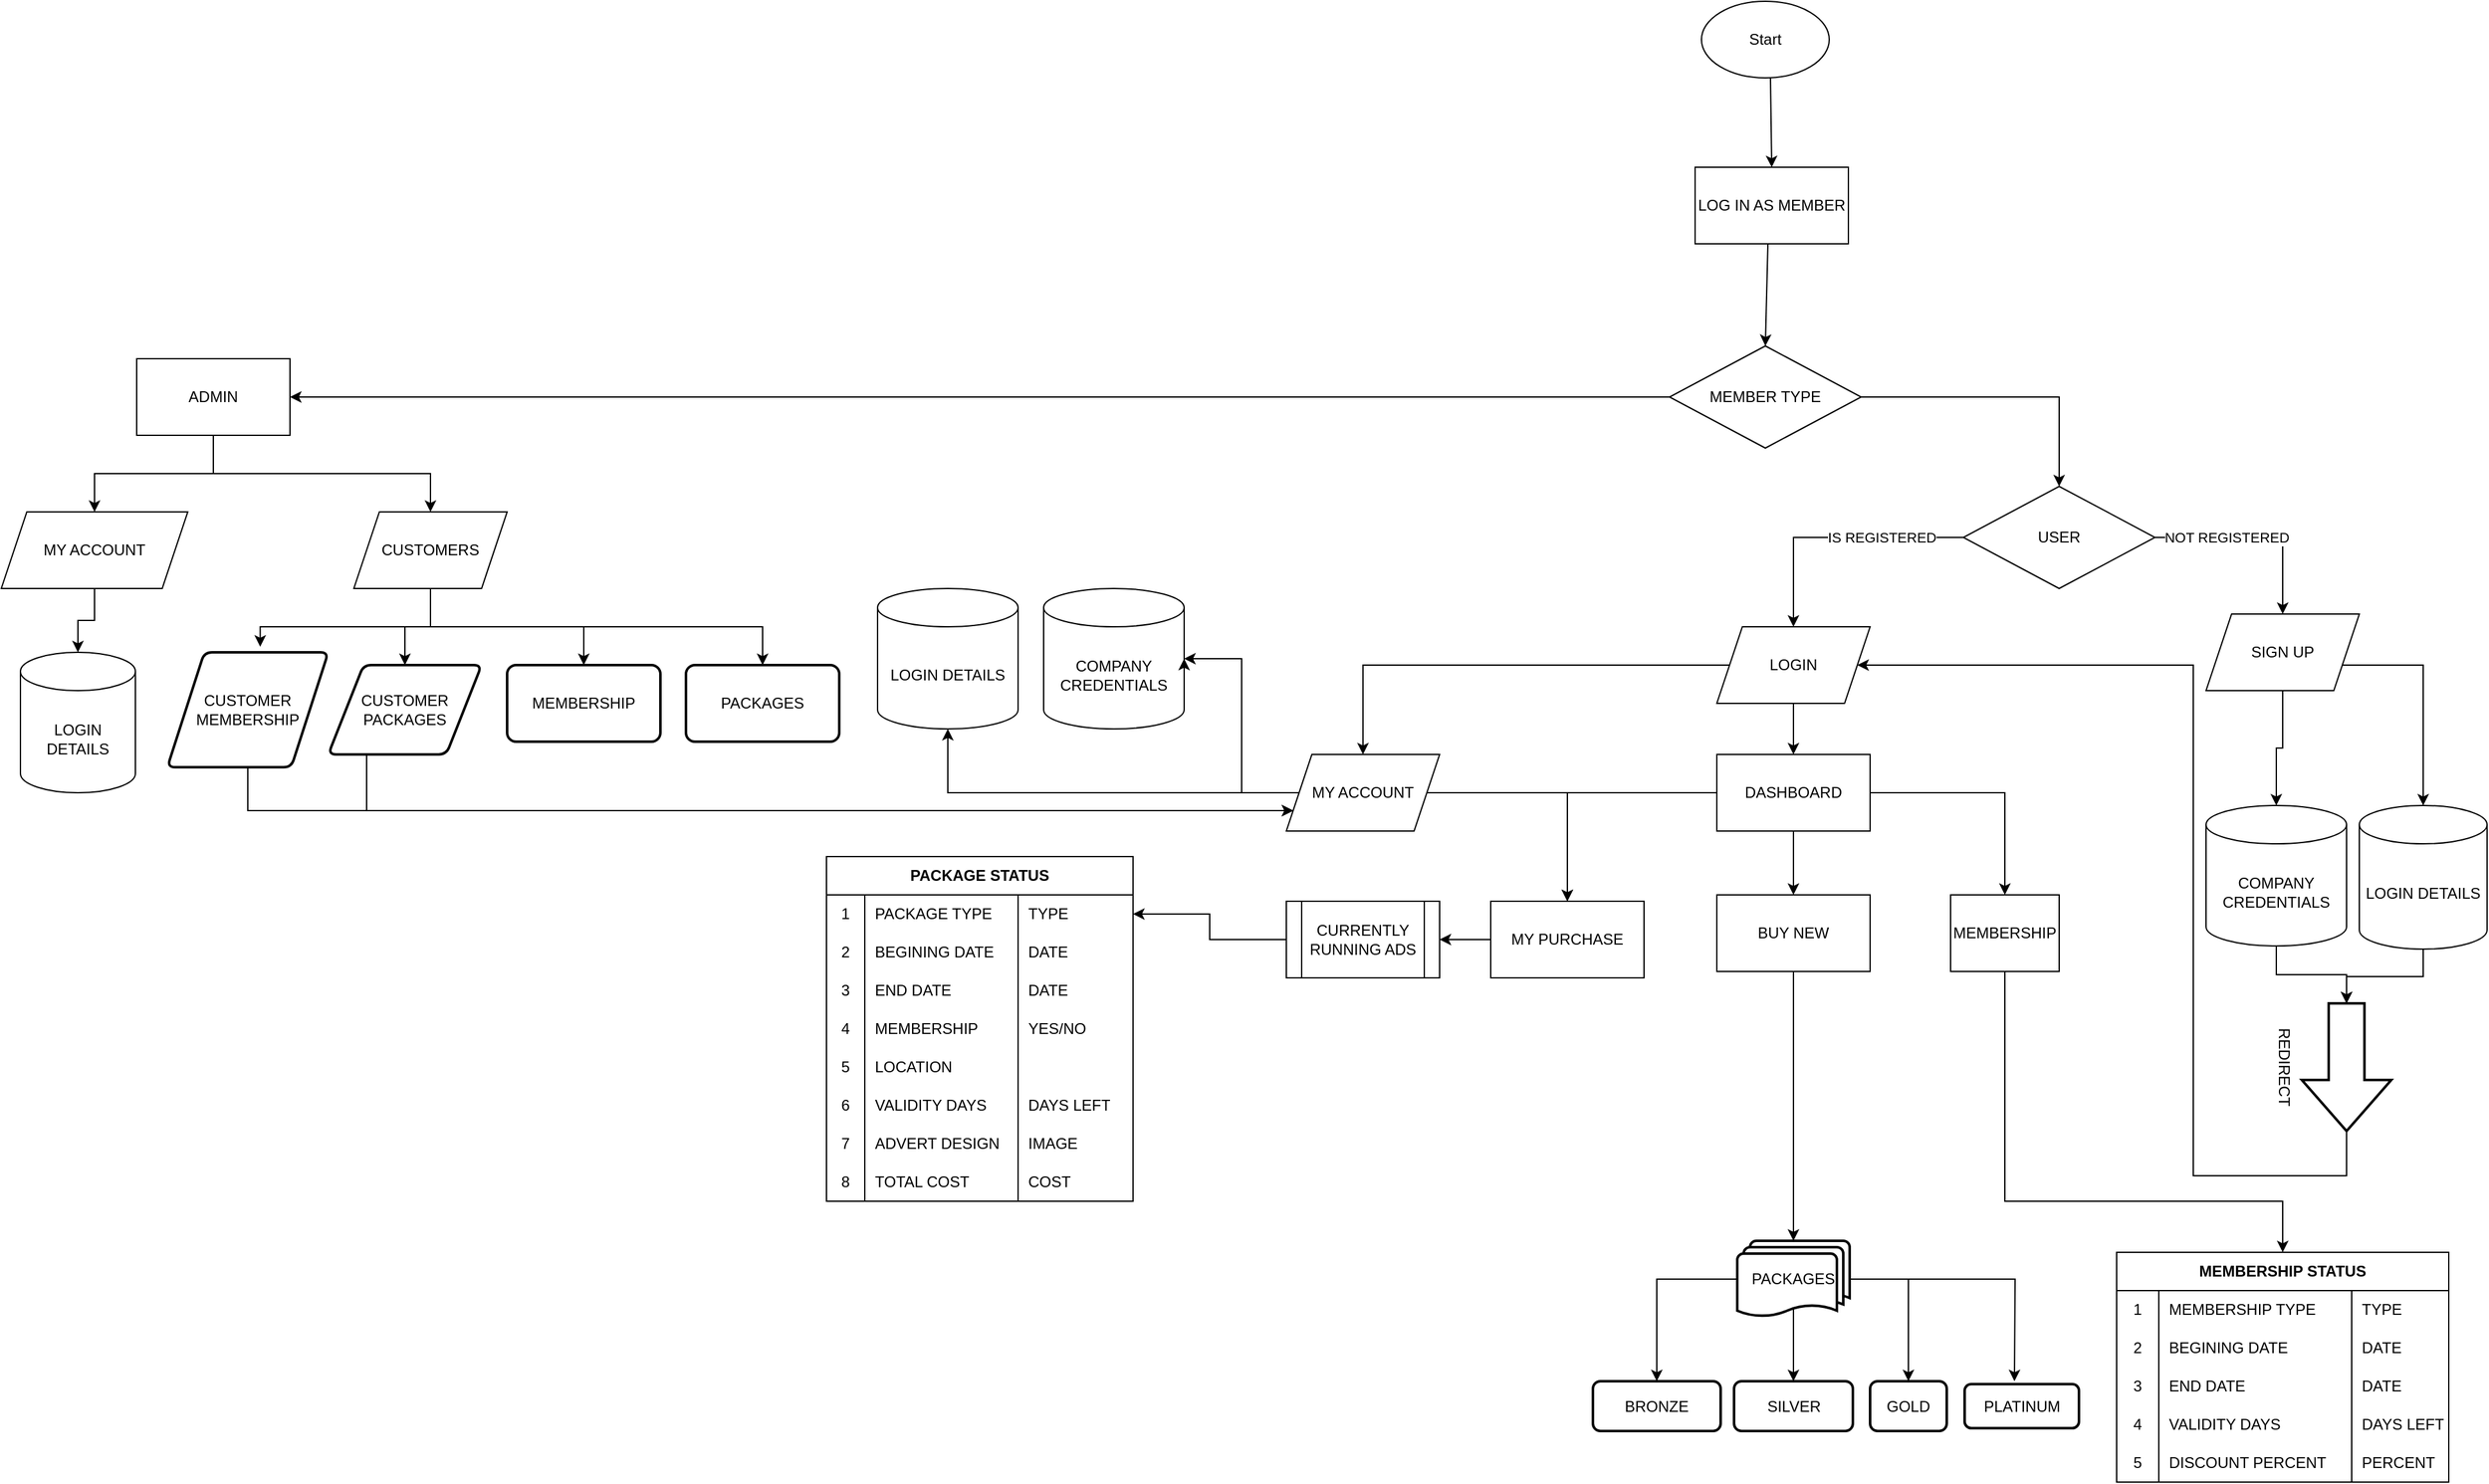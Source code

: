 <mxfile version="21.6.8" type="device">
  <diagram name="Page-1" id="Q4EHgan8CVpBIWcbO8HL">
    <mxGraphModel dx="4780" dy="2950" grid="1" gridSize="10" guides="1" tooltips="1" connect="1" arrows="1" fold="1" page="1" pageScale="1" pageWidth="1169" pageHeight="827" math="0" shadow="0">
      <root>
        <mxCell id="0" />
        <mxCell id="1" parent="0" />
        <mxCell id="DYzZov9TwaH09NeRcW1C-1" value="Start" style="ellipse;whiteSpace=wrap;html=1;fillColor=none;" vertex="1" parent="1">
          <mxGeometry x="-465" y="-1240" width="100" height="60" as="geometry" />
        </mxCell>
        <mxCell id="DYzZov9TwaH09NeRcW1C-2" value="LOG IN AS MEMBER" style="rounded=0;html=1;whiteSpace=wrap;" vertex="1" parent="1">
          <mxGeometry x="-470" y="-1110" width="120" height="60" as="geometry" />
        </mxCell>
        <mxCell id="DYzZov9TwaH09NeRcW1C-3" value="" style="edgeStyle=orthogonalEdgeStyle;rounded=0;orthogonalLoop=1;jettySize=auto;html=1;entryX=0.5;entryY=0;entryDx=0;entryDy=0;" edge="1" parent="1" source="DYzZov9TwaH09NeRcW1C-5" target="DYzZov9TwaH09NeRcW1C-11">
          <mxGeometry relative="1" as="geometry">
            <Array as="points">
              <mxPoint x="-185" y="-930" />
            </Array>
          </mxGeometry>
        </mxCell>
        <mxCell id="DYzZov9TwaH09NeRcW1C-4" value="" style="edgeStyle=orthogonalEdgeStyle;rounded=0;orthogonalLoop=1;jettySize=auto;html=1;" edge="1" parent="1" source="DYzZov9TwaH09NeRcW1C-5" target="DYzZov9TwaH09NeRcW1C-91">
          <mxGeometry relative="1" as="geometry" />
        </mxCell>
        <mxCell id="DYzZov9TwaH09NeRcW1C-5" value="MEMBER TYPE" style="rhombus;html=1;whiteSpace=wrap;" vertex="1" parent="1">
          <mxGeometry x="-490" y="-970" width="150" height="80" as="geometry" />
        </mxCell>
        <mxCell id="DYzZov9TwaH09NeRcW1C-6" value="" style="endArrow=classic;html=1;rounded=0;entryX=0.5;entryY=0;entryDx=0;entryDy=0;" edge="1" parent="1" target="DYzZov9TwaH09NeRcW1C-5">
          <mxGeometry width="50" height="50" relative="1" as="geometry">
            <mxPoint x="-413" y="-1050" as="sourcePoint" />
            <mxPoint x="-380" y="-1010" as="targetPoint" />
          </mxGeometry>
        </mxCell>
        <mxCell id="DYzZov9TwaH09NeRcW1C-7" value="" style="edgeStyle=orthogonalEdgeStyle;rounded=0;orthogonalLoop=1;jettySize=auto;html=1;" edge="1" parent="1" source="DYzZov9TwaH09NeRcW1C-11" target="DYzZov9TwaH09NeRcW1C-14">
          <mxGeometry relative="1" as="geometry" />
        </mxCell>
        <mxCell id="DYzZov9TwaH09NeRcW1C-8" value="IS REGISTERED" style="edgeLabel;html=1;align=center;verticalAlign=middle;resizable=0;points=[];" vertex="1" connectable="0" parent="DYzZov9TwaH09NeRcW1C-7">
          <mxGeometry x="-0.099" y="-2" relative="1" as="geometry">
            <mxPoint x="27" y="2" as="offset" />
          </mxGeometry>
        </mxCell>
        <mxCell id="DYzZov9TwaH09NeRcW1C-9" value="" style="edgeStyle=orthogonalEdgeStyle;rounded=0;orthogonalLoop=1;jettySize=auto;html=1;" edge="1" parent="1" source="DYzZov9TwaH09NeRcW1C-11" target="DYzZov9TwaH09NeRcW1C-17">
          <mxGeometry relative="1" as="geometry" />
        </mxCell>
        <mxCell id="DYzZov9TwaH09NeRcW1C-10" value="NOT REGISTERED" style="edgeLabel;html=1;align=center;verticalAlign=middle;resizable=0;points=[];" vertex="1" connectable="0" parent="DYzZov9TwaH09NeRcW1C-9">
          <mxGeometry x="-0.019" relative="1" as="geometry">
            <mxPoint x="-23" as="offset" />
          </mxGeometry>
        </mxCell>
        <mxCell id="DYzZov9TwaH09NeRcW1C-11" value="USER" style="rhombus;html=1;whiteSpace=wrap;" vertex="1" parent="1">
          <mxGeometry x="-260" y="-860" width="150" height="80" as="geometry" />
        </mxCell>
        <mxCell id="DYzZov9TwaH09NeRcW1C-12" value="" style="edgeStyle=orthogonalEdgeStyle;rounded=0;orthogonalLoop=1;jettySize=auto;html=1;" edge="1" parent="1" source="DYzZov9TwaH09NeRcW1C-14" target="DYzZov9TwaH09NeRcW1C-21">
          <mxGeometry relative="1" as="geometry" />
        </mxCell>
        <mxCell id="DYzZov9TwaH09NeRcW1C-13" value="" style="edgeStyle=orthogonalEdgeStyle;rounded=0;orthogonalLoop=1;jettySize=auto;html=1;" edge="1" parent="1" source="DYzZov9TwaH09NeRcW1C-14" target="DYzZov9TwaH09NeRcW1C-41">
          <mxGeometry relative="1" as="geometry" />
        </mxCell>
        <mxCell id="DYzZov9TwaH09NeRcW1C-14" value="LOGIN" style="shape=parallelogram;perimeter=parallelogramPerimeter;html=1;fixedSize=1;whiteSpace=wrap;" vertex="1" parent="1">
          <mxGeometry x="-453" y="-750" width="120" height="60" as="geometry" />
        </mxCell>
        <mxCell id="DYzZov9TwaH09NeRcW1C-15" value="" style="edgeStyle=orthogonalEdgeStyle;rounded=0;orthogonalLoop=1;jettySize=auto;html=1;entryX=0.5;entryY=0;entryDx=0;entryDy=0;entryPerimeter=0;" edge="1" parent="1" source="DYzZov9TwaH09NeRcW1C-17" target="DYzZov9TwaH09NeRcW1C-30">
          <mxGeometry relative="1" as="geometry">
            <mxPoint x="-149.5" y="-660" as="targetPoint" />
          </mxGeometry>
        </mxCell>
        <mxCell id="DYzZov9TwaH09NeRcW1C-16" value="" style="edgeStyle=orthogonalEdgeStyle;rounded=0;orthogonalLoop=1;jettySize=auto;html=1;" edge="1" parent="1" source="DYzZov9TwaH09NeRcW1C-17" target="DYzZov9TwaH09NeRcW1C-29">
          <mxGeometry relative="1" as="geometry">
            <Array as="points">
              <mxPoint x="100" y="-720" />
            </Array>
          </mxGeometry>
        </mxCell>
        <mxCell id="DYzZov9TwaH09NeRcW1C-17" value="SIGN UP" style="shape=parallelogram;perimeter=parallelogramPerimeter;html=1;fixedSize=1;whiteSpace=wrap;" vertex="1" parent="1">
          <mxGeometry x="-70" y="-760" width="120" height="60" as="geometry" />
        </mxCell>
        <mxCell id="DYzZov9TwaH09NeRcW1C-18" value="" style="edgeStyle=orthogonalEdgeStyle;rounded=0;orthogonalLoop=1;jettySize=auto;html=1;" edge="1" parent="1" source="DYzZov9TwaH09NeRcW1C-21" target="DYzZov9TwaH09NeRcW1C-24">
          <mxGeometry relative="1" as="geometry" />
        </mxCell>
        <mxCell id="DYzZov9TwaH09NeRcW1C-19" value="" style="edgeStyle=orthogonalEdgeStyle;rounded=0;orthogonalLoop=1;jettySize=auto;html=1;" edge="1" parent="1" source="DYzZov9TwaH09NeRcW1C-21" target="DYzZov9TwaH09NeRcW1C-27">
          <mxGeometry relative="1" as="geometry" />
        </mxCell>
        <mxCell id="DYzZov9TwaH09NeRcW1C-20" value="" style="edgeStyle=orthogonalEdgeStyle;rounded=0;orthogonalLoop=1;jettySize=auto;html=1;" edge="1" parent="1" source="DYzZov9TwaH09NeRcW1C-21" target="DYzZov9TwaH09NeRcW1C-28">
          <mxGeometry relative="1" as="geometry" />
        </mxCell>
        <mxCell id="DYzZov9TwaH09NeRcW1C-21" value="DASHBOARD" style="html=1;whiteSpace=wrap;" vertex="1" parent="1">
          <mxGeometry x="-453" y="-650" width="120" height="60" as="geometry" />
        </mxCell>
        <mxCell id="DYzZov9TwaH09NeRcW1C-23" value="" style="edgeStyle=orthogonalEdgeStyle;rounded=0;orthogonalLoop=1;jettySize=auto;html=1;" edge="1" parent="1" source="DYzZov9TwaH09NeRcW1C-24" target="DYzZov9TwaH09NeRcW1C-52">
          <mxGeometry relative="1" as="geometry" />
        </mxCell>
        <mxCell id="DYzZov9TwaH09NeRcW1C-24" value="MY PURCHASE" style="html=1;whiteSpace=wrap;" vertex="1" parent="1">
          <mxGeometry x="-630" y="-535" width="120" height="60" as="geometry" />
        </mxCell>
        <mxCell id="DYzZov9TwaH09NeRcW1C-25" value="" style="edgeStyle=orthogonalEdgeStyle;rounded=0;orthogonalLoop=1;jettySize=auto;html=1;" edge="1" parent="1" source="DYzZov9TwaH09NeRcW1C-27" target="DYzZov9TwaH09NeRcW1C-35">
          <mxGeometry relative="1" as="geometry" />
        </mxCell>
        <mxCell id="DYzZov9TwaH09NeRcW1C-27" value="BUY NEW" style="html=1;whiteSpace=wrap;" vertex="1" parent="1">
          <mxGeometry x="-453" y="-540" width="120" height="60" as="geometry" />
        </mxCell>
        <mxCell id="DYzZov9TwaH09NeRcW1C-28" value="MEMBERSHIP" style="html=1;whiteSpace=wrap;" vertex="1" parent="1">
          <mxGeometry x="-270" y="-540" width="85" height="60" as="geometry" />
        </mxCell>
        <mxCell id="DYzZov9TwaH09NeRcW1C-29" value="LOGIN DETAILS" style="shape=cylinder3;html=1;boundedLbl=1;backgroundOutline=1;size=15;whiteSpace=wrap;" vertex="1" parent="1">
          <mxGeometry x="50" y="-610" width="100" height="112.5" as="geometry" />
        </mxCell>
        <mxCell id="DYzZov9TwaH09NeRcW1C-30" value="COMPANY CREDENTIALS" style="shape=cylinder3;html=1;boundedLbl=1;backgroundOutline=1;size=15;whiteSpace=wrap;" vertex="1" parent="1">
          <mxGeometry x="-70" y="-610" width="110" height="110" as="geometry" />
        </mxCell>
        <mxCell id="DYzZov9TwaH09NeRcW1C-31" value="" style="edgeStyle=orthogonalEdgeStyle;rounded=0;orthogonalLoop=1;jettySize=auto;html=1;" edge="1" parent="1" source="DYzZov9TwaH09NeRcW1C-35" target="DYzZov9TwaH09NeRcW1C-36">
          <mxGeometry relative="1" as="geometry" />
        </mxCell>
        <mxCell id="DYzZov9TwaH09NeRcW1C-32" value="" style="edgeStyle=orthogonalEdgeStyle;rounded=0;orthogonalLoop=1;jettySize=auto;html=1;exitX=0.5;exitY=0.88;exitDx=0;exitDy=0;exitPerimeter=0;" edge="1" parent="1" source="DYzZov9TwaH09NeRcW1C-35" target="DYzZov9TwaH09NeRcW1C-37">
          <mxGeometry relative="1" as="geometry" />
        </mxCell>
        <mxCell id="DYzZov9TwaH09NeRcW1C-33" value="" style="edgeStyle=orthogonalEdgeStyle;rounded=0;orthogonalLoop=1;jettySize=auto;html=1;" edge="1" parent="1" source="DYzZov9TwaH09NeRcW1C-35" target="DYzZov9TwaH09NeRcW1C-38">
          <mxGeometry relative="1" as="geometry" />
        </mxCell>
        <mxCell id="DYzZov9TwaH09NeRcW1C-34" value="" style="edgeStyle=orthogonalEdgeStyle;rounded=0;orthogonalLoop=1;jettySize=auto;html=1;" edge="1" parent="1" source="DYzZov9TwaH09NeRcW1C-35">
          <mxGeometry relative="1" as="geometry">
            <mxPoint x="-220" y="-159" as="targetPoint" />
          </mxGeometry>
        </mxCell>
        <mxCell id="DYzZov9TwaH09NeRcW1C-35" value="PACKAGES" style="strokeWidth=2;html=1;shape=mxgraph.flowchart.multi-document;whiteSpace=wrap;" vertex="1" parent="1">
          <mxGeometry x="-437" y="-269" width="88" height="60" as="geometry" />
        </mxCell>
        <mxCell id="DYzZov9TwaH09NeRcW1C-36" value="BRONZE" style="rounded=1;html=1;strokeWidth=2;whiteSpace=wrap;" vertex="1" parent="1">
          <mxGeometry x="-550" y="-159" width="100" height="39" as="geometry" />
        </mxCell>
        <mxCell id="DYzZov9TwaH09NeRcW1C-37" value="SILVER" style="rounded=1;html=1;strokeWidth=2;whiteSpace=wrap;" vertex="1" parent="1">
          <mxGeometry x="-439.5" y="-159" width="93" height="39" as="geometry" />
        </mxCell>
        <mxCell id="DYzZov9TwaH09NeRcW1C-38" value="GOLD" style="rounded=1;html=1;strokeWidth=2;whiteSpace=wrap;" vertex="1" parent="1">
          <mxGeometry x="-333" y="-159" width="60" height="39" as="geometry" />
        </mxCell>
        <mxCell id="DYzZov9TwaH09NeRcW1C-39" value="PLATINUM" style="rounded=1;html=1;strokeWidth=2;whiteSpace=wrap;" vertex="1" parent="1">
          <mxGeometry x="-259" y="-156.75" width="89.5" height="34.5" as="geometry" />
        </mxCell>
        <mxCell id="DYzZov9TwaH09NeRcW1C-41" value="MY ACCOUNT" style="shape=parallelogram;perimeter=parallelogramPerimeter;html=1;fixedSize=1;whiteSpace=wrap;" vertex="1" parent="1">
          <mxGeometry x="-790" y="-650" width="120" height="60" as="geometry" />
        </mxCell>
        <mxCell id="DYzZov9TwaH09NeRcW1C-52" value="CURRENTLY RUNNING ADS" style="shape=process;html=1;backgroundOutline=1;whiteSpace=wrap;" vertex="1" parent="1">
          <mxGeometry x="-790" y="-535" width="120" height="60" as="geometry" />
        </mxCell>
        <mxCell id="DYzZov9TwaH09NeRcW1C-53" value="" style="edgeStyle=elbowEdgeStyle;elbow=horizontal;endArrow=classic;html=1;rounded=0;entryX=1;entryY=0.5;entryDx=0;entryDy=0;exitX=0;exitY=0.5;exitDx=0;exitDy=0;" edge="1" parent="1" source="DYzZov9TwaH09NeRcW1C-52" target="DYzZov9TwaH09NeRcW1C-55">
          <mxGeometry width="50" height="50" relative="1" as="geometry">
            <mxPoint x="-820" y="-430" as="sourcePoint" />
            <mxPoint x="-900" y="-495" as="targetPoint" />
          </mxGeometry>
        </mxCell>
        <mxCell id="DYzZov9TwaH09NeRcW1C-54" value="PACKAGE STATUS" style="shape=table;startSize=30;container=1;collapsible=0;childLayout=tableLayout;fixedRows=1;rowLines=0;fontStyle=1;whiteSpace=wrap;" vertex="1" parent="1">
          <mxGeometry x="-1150" y="-570" width="240" height="270" as="geometry" />
        </mxCell>
        <mxCell id="DYzZov9TwaH09NeRcW1C-55" value="" style="shape=tableRow;horizontal=0;startSize=0;swimlaneHead=0;swimlaneBody=0;top=0;left=0;bottom=0;right=0;collapsible=0;dropTarget=0;fillColor=none;points=[[0,0.5],[1,0.5]];portConstraint=eastwest;whiteSpace=wrap;" vertex="1" parent="DYzZov9TwaH09NeRcW1C-54">
          <mxGeometry y="30" width="240" height="30" as="geometry" />
        </mxCell>
        <mxCell id="DYzZov9TwaH09NeRcW1C-56" value="1" style="shape=partialRectangle;html=1;connectable=0;fillColor=none;top=0;left=0;bottom=0;right=0;overflow=hidden;pointerEvents=1;whiteSpace=wrap;" vertex="1" parent="DYzZov9TwaH09NeRcW1C-55">
          <mxGeometry width="30" height="30" as="geometry">
            <mxRectangle width="30" height="30" as="alternateBounds" />
          </mxGeometry>
        </mxCell>
        <mxCell id="DYzZov9TwaH09NeRcW1C-57" value="PACKAGE TYPE" style="shape=partialRectangle;html=1;connectable=0;fillColor=none;top=0;left=0;bottom=0;right=0;align=left;spacingLeft=6;overflow=hidden;whiteSpace=wrap;" vertex="1" parent="DYzZov9TwaH09NeRcW1C-55">
          <mxGeometry x="30" width="120" height="30" as="geometry">
            <mxRectangle width="120" height="30" as="alternateBounds" />
          </mxGeometry>
        </mxCell>
        <mxCell id="DYzZov9TwaH09NeRcW1C-58" value="TYPE" style="shape=partialRectangle;html=1;connectable=0;fillColor=none;top=0;left=0;bottom=0;right=0;align=left;spacingLeft=6;overflow=hidden;whiteSpace=wrap;" vertex="1" parent="DYzZov9TwaH09NeRcW1C-55">
          <mxGeometry x="150" width="90" height="30" as="geometry">
            <mxRectangle width="90" height="30" as="alternateBounds" />
          </mxGeometry>
        </mxCell>
        <mxCell id="DYzZov9TwaH09NeRcW1C-59" value="" style="shape=tableRow;horizontal=0;startSize=0;swimlaneHead=0;swimlaneBody=0;top=0;left=0;bottom=0;right=0;collapsible=0;dropTarget=0;fillColor=none;points=[[0,0.5],[1,0.5]];portConstraint=eastwest;whiteSpace=wrap;" vertex="1" parent="DYzZov9TwaH09NeRcW1C-54">
          <mxGeometry y="60" width="240" height="30" as="geometry" />
        </mxCell>
        <mxCell id="DYzZov9TwaH09NeRcW1C-60" value="2" style="shape=partialRectangle;html=1;connectable=0;fillColor=none;top=0;left=0;bottom=0;right=0;overflow=hidden;whiteSpace=wrap;" vertex="1" parent="DYzZov9TwaH09NeRcW1C-59">
          <mxGeometry width="30" height="30" as="geometry">
            <mxRectangle width="30" height="30" as="alternateBounds" />
          </mxGeometry>
        </mxCell>
        <mxCell id="DYzZov9TwaH09NeRcW1C-61" value="BEGINING DATE" style="shape=partialRectangle;html=1;connectable=0;fillColor=none;top=0;left=0;bottom=0;right=0;align=left;spacingLeft=6;overflow=hidden;whiteSpace=wrap;" vertex="1" parent="DYzZov9TwaH09NeRcW1C-59">
          <mxGeometry x="30" width="120" height="30" as="geometry">
            <mxRectangle width="120" height="30" as="alternateBounds" />
          </mxGeometry>
        </mxCell>
        <mxCell id="DYzZov9TwaH09NeRcW1C-62" value="DATE" style="shape=partialRectangle;html=1;connectable=0;fillColor=none;top=0;left=0;bottom=0;right=0;align=left;spacingLeft=6;overflow=hidden;whiteSpace=wrap;" vertex="1" parent="DYzZov9TwaH09NeRcW1C-59">
          <mxGeometry x="150" width="90" height="30" as="geometry">
            <mxRectangle width="90" height="30" as="alternateBounds" />
          </mxGeometry>
        </mxCell>
        <mxCell id="DYzZov9TwaH09NeRcW1C-63" value="" style="shape=tableRow;horizontal=0;startSize=0;swimlaneHead=0;swimlaneBody=0;top=0;left=0;bottom=0;right=0;collapsible=0;dropTarget=0;fillColor=none;points=[[0,0.5],[1,0.5]];portConstraint=eastwest;whiteSpace=wrap;" vertex="1" parent="DYzZov9TwaH09NeRcW1C-54">
          <mxGeometry y="90" width="240" height="30" as="geometry" />
        </mxCell>
        <mxCell id="DYzZov9TwaH09NeRcW1C-64" value="3" style="shape=partialRectangle;html=1;connectable=0;fillColor=none;top=0;left=0;bottom=0;right=0;overflow=hidden;whiteSpace=wrap;" vertex="1" parent="DYzZov9TwaH09NeRcW1C-63">
          <mxGeometry width="30" height="30" as="geometry">
            <mxRectangle width="30" height="30" as="alternateBounds" />
          </mxGeometry>
        </mxCell>
        <mxCell id="DYzZov9TwaH09NeRcW1C-65" value="END DATE" style="shape=partialRectangle;html=1;connectable=0;fillColor=none;top=0;left=0;bottom=0;right=0;align=left;spacingLeft=6;overflow=hidden;whiteSpace=wrap;" vertex="1" parent="DYzZov9TwaH09NeRcW1C-63">
          <mxGeometry x="30" width="120" height="30" as="geometry">
            <mxRectangle width="120" height="30" as="alternateBounds" />
          </mxGeometry>
        </mxCell>
        <mxCell id="DYzZov9TwaH09NeRcW1C-66" value="DATE" style="shape=partialRectangle;html=1;connectable=0;fillColor=none;top=0;left=0;bottom=0;right=0;align=left;spacingLeft=6;overflow=hidden;whiteSpace=wrap;" vertex="1" parent="DYzZov9TwaH09NeRcW1C-63">
          <mxGeometry x="150" width="90" height="30" as="geometry">
            <mxRectangle width="90" height="30" as="alternateBounds" />
          </mxGeometry>
        </mxCell>
        <mxCell id="DYzZov9TwaH09NeRcW1C-67" style="shape=tableRow;horizontal=0;startSize=0;swimlaneHead=0;swimlaneBody=0;top=0;left=0;bottom=0;right=0;collapsible=0;dropTarget=0;fillColor=none;points=[[0,0.5],[1,0.5]];portConstraint=eastwest;whiteSpace=wrap;" vertex="1" parent="DYzZov9TwaH09NeRcW1C-54">
          <mxGeometry y="120" width="240" height="30" as="geometry" />
        </mxCell>
        <mxCell id="DYzZov9TwaH09NeRcW1C-68" value="4" style="shape=partialRectangle;html=1;connectable=0;fillColor=none;top=0;left=0;bottom=0;right=0;overflow=hidden;whiteSpace=wrap;" vertex="1" parent="DYzZov9TwaH09NeRcW1C-67">
          <mxGeometry width="30" height="30" as="geometry">
            <mxRectangle width="30" height="30" as="alternateBounds" />
          </mxGeometry>
        </mxCell>
        <mxCell id="DYzZov9TwaH09NeRcW1C-69" value="MEMBERSHIP" style="shape=partialRectangle;html=1;connectable=0;fillColor=none;top=0;left=0;bottom=0;right=0;align=left;spacingLeft=6;overflow=hidden;whiteSpace=wrap;" vertex="1" parent="DYzZov9TwaH09NeRcW1C-67">
          <mxGeometry x="30" width="120" height="30" as="geometry">
            <mxRectangle width="120" height="30" as="alternateBounds" />
          </mxGeometry>
        </mxCell>
        <mxCell id="DYzZov9TwaH09NeRcW1C-70" value="YES/NO" style="shape=partialRectangle;html=1;connectable=0;fillColor=none;top=0;left=0;bottom=0;right=0;align=left;spacingLeft=6;overflow=hidden;whiteSpace=wrap;" vertex="1" parent="DYzZov9TwaH09NeRcW1C-67">
          <mxGeometry x="150" width="90" height="30" as="geometry">
            <mxRectangle width="90" height="30" as="alternateBounds" />
          </mxGeometry>
        </mxCell>
        <mxCell id="DYzZov9TwaH09NeRcW1C-71" style="shape=tableRow;horizontal=0;startSize=0;swimlaneHead=0;swimlaneBody=0;top=0;left=0;bottom=0;right=0;collapsible=0;dropTarget=0;fillColor=none;points=[[0,0.5],[1,0.5]];portConstraint=eastwest;whiteSpace=wrap;" vertex="1" parent="DYzZov9TwaH09NeRcW1C-54">
          <mxGeometry y="150" width="240" height="30" as="geometry" />
        </mxCell>
        <mxCell id="DYzZov9TwaH09NeRcW1C-72" value="5" style="shape=partialRectangle;html=1;connectable=0;fillColor=none;top=0;left=0;bottom=0;right=0;overflow=hidden;whiteSpace=wrap;" vertex="1" parent="DYzZov9TwaH09NeRcW1C-71">
          <mxGeometry width="30" height="30" as="geometry">
            <mxRectangle width="30" height="30" as="alternateBounds" />
          </mxGeometry>
        </mxCell>
        <mxCell id="DYzZov9TwaH09NeRcW1C-73" value="LOCATION" style="shape=partialRectangle;html=1;connectable=0;fillColor=none;top=0;left=0;bottom=0;right=0;align=left;spacingLeft=6;overflow=hidden;whiteSpace=wrap;" vertex="1" parent="DYzZov9TwaH09NeRcW1C-71">
          <mxGeometry x="30" width="120" height="30" as="geometry">
            <mxRectangle width="120" height="30" as="alternateBounds" />
          </mxGeometry>
        </mxCell>
        <mxCell id="DYzZov9TwaH09NeRcW1C-74" style="shape=partialRectangle;html=1;connectable=0;fillColor=none;top=0;left=0;bottom=0;right=0;align=left;spacingLeft=6;overflow=hidden;whiteSpace=wrap;" vertex="1" parent="DYzZov9TwaH09NeRcW1C-71">
          <mxGeometry x="150" width="90" height="30" as="geometry">
            <mxRectangle width="90" height="30" as="alternateBounds" />
          </mxGeometry>
        </mxCell>
        <mxCell id="DYzZov9TwaH09NeRcW1C-75" style="shape=tableRow;horizontal=0;startSize=0;swimlaneHead=0;swimlaneBody=0;top=0;left=0;bottom=0;right=0;collapsible=0;dropTarget=0;fillColor=none;points=[[0,0.5],[1,0.5]];portConstraint=eastwest;whiteSpace=wrap;" vertex="1" parent="DYzZov9TwaH09NeRcW1C-54">
          <mxGeometry y="180" width="240" height="30" as="geometry" />
        </mxCell>
        <mxCell id="DYzZov9TwaH09NeRcW1C-76" value="6" style="shape=partialRectangle;html=1;connectable=0;fillColor=none;top=0;left=0;bottom=0;right=0;overflow=hidden;whiteSpace=wrap;" vertex="1" parent="DYzZov9TwaH09NeRcW1C-75">
          <mxGeometry width="30" height="30" as="geometry">
            <mxRectangle width="30" height="30" as="alternateBounds" />
          </mxGeometry>
        </mxCell>
        <mxCell id="DYzZov9TwaH09NeRcW1C-77" value="VALIDITY DAYS" style="shape=partialRectangle;html=1;connectable=0;fillColor=none;top=0;left=0;bottom=0;right=0;align=left;spacingLeft=6;overflow=hidden;whiteSpace=wrap;" vertex="1" parent="DYzZov9TwaH09NeRcW1C-75">
          <mxGeometry x="30" width="120" height="30" as="geometry">
            <mxRectangle width="120" height="30" as="alternateBounds" />
          </mxGeometry>
        </mxCell>
        <mxCell id="DYzZov9TwaH09NeRcW1C-78" value="DAYS LEFT" style="shape=partialRectangle;html=1;connectable=0;fillColor=none;top=0;left=0;bottom=0;right=0;align=left;spacingLeft=6;overflow=hidden;whiteSpace=wrap;" vertex="1" parent="DYzZov9TwaH09NeRcW1C-75">
          <mxGeometry x="150" width="90" height="30" as="geometry">
            <mxRectangle width="90" height="30" as="alternateBounds" />
          </mxGeometry>
        </mxCell>
        <mxCell id="DYzZov9TwaH09NeRcW1C-79" style="shape=tableRow;horizontal=0;startSize=0;swimlaneHead=0;swimlaneBody=0;top=0;left=0;bottom=0;right=0;collapsible=0;dropTarget=0;fillColor=none;points=[[0,0.5],[1,0.5]];portConstraint=eastwest;whiteSpace=wrap;" vertex="1" parent="DYzZov9TwaH09NeRcW1C-54">
          <mxGeometry y="210" width="240" height="30" as="geometry" />
        </mxCell>
        <mxCell id="DYzZov9TwaH09NeRcW1C-80" value="7" style="shape=partialRectangle;html=1;connectable=0;fillColor=none;top=0;left=0;bottom=0;right=0;overflow=hidden;whiteSpace=wrap;" vertex="1" parent="DYzZov9TwaH09NeRcW1C-79">
          <mxGeometry width="30" height="30" as="geometry">
            <mxRectangle width="30" height="30" as="alternateBounds" />
          </mxGeometry>
        </mxCell>
        <mxCell id="DYzZov9TwaH09NeRcW1C-81" value="ADVERT DESIGN" style="shape=partialRectangle;html=1;connectable=0;fillColor=none;top=0;left=0;bottom=0;right=0;align=left;spacingLeft=6;overflow=hidden;whiteSpace=wrap;" vertex="1" parent="DYzZov9TwaH09NeRcW1C-79">
          <mxGeometry x="30" width="120" height="30" as="geometry">
            <mxRectangle width="120" height="30" as="alternateBounds" />
          </mxGeometry>
        </mxCell>
        <mxCell id="DYzZov9TwaH09NeRcW1C-82" value="IMAGE" style="shape=partialRectangle;html=1;connectable=0;fillColor=none;top=0;left=0;bottom=0;right=0;align=left;spacingLeft=6;overflow=hidden;whiteSpace=wrap;" vertex="1" parent="DYzZov9TwaH09NeRcW1C-79">
          <mxGeometry x="150" width="90" height="30" as="geometry">
            <mxRectangle width="90" height="30" as="alternateBounds" />
          </mxGeometry>
        </mxCell>
        <mxCell id="DYzZov9TwaH09NeRcW1C-83" style="shape=tableRow;horizontal=0;startSize=0;swimlaneHead=0;swimlaneBody=0;top=0;left=0;bottom=0;right=0;collapsible=0;dropTarget=0;fillColor=none;points=[[0,0.5],[1,0.5]];portConstraint=eastwest;whiteSpace=wrap;" vertex="1" parent="DYzZov9TwaH09NeRcW1C-54">
          <mxGeometry y="240" width="240" height="30" as="geometry" />
        </mxCell>
        <mxCell id="DYzZov9TwaH09NeRcW1C-84" value="8" style="shape=partialRectangle;html=1;connectable=0;fillColor=none;top=0;left=0;bottom=0;right=0;overflow=hidden;whiteSpace=wrap;" vertex="1" parent="DYzZov9TwaH09NeRcW1C-83">
          <mxGeometry width="30" height="30" as="geometry">
            <mxRectangle width="30" height="30" as="alternateBounds" />
          </mxGeometry>
        </mxCell>
        <mxCell id="DYzZov9TwaH09NeRcW1C-85" value="TOTAL COST" style="shape=partialRectangle;html=1;connectable=0;fillColor=none;top=0;left=0;bottom=0;right=0;align=left;spacingLeft=6;overflow=hidden;whiteSpace=wrap;" vertex="1" parent="DYzZov9TwaH09NeRcW1C-83">
          <mxGeometry x="30" width="120" height="30" as="geometry">
            <mxRectangle width="120" height="30" as="alternateBounds" />
          </mxGeometry>
        </mxCell>
        <mxCell id="DYzZov9TwaH09NeRcW1C-86" value="COST" style="shape=partialRectangle;html=1;connectable=0;fillColor=none;top=0;left=0;bottom=0;right=0;align=left;spacingLeft=6;overflow=hidden;whiteSpace=wrap;" vertex="1" parent="DYzZov9TwaH09NeRcW1C-83">
          <mxGeometry x="150" width="90" height="30" as="geometry">
            <mxRectangle width="90" height="30" as="alternateBounds" />
          </mxGeometry>
        </mxCell>
        <mxCell id="DYzZov9TwaH09NeRcW1C-91" value="ADMIN" style="whiteSpace=wrap;html=1;" vertex="1" parent="1">
          <mxGeometry x="-1690" y="-960" width="120" height="60" as="geometry" />
        </mxCell>
        <mxCell id="DYzZov9TwaH09NeRcW1C-92" value="" style="endArrow=classic;html=1;rounded=0;entryX=1;entryY=0.5;entryDx=0;entryDy=0;exitX=1;exitY=0.5;exitDx=0;exitDy=0;exitPerimeter=0;" edge="1" parent="1" source="DYzZov9TwaH09NeRcW1C-93" target="DYzZov9TwaH09NeRcW1C-14">
          <mxGeometry width="50" height="50" relative="1" as="geometry">
            <mxPoint x="110" y="-360" as="sourcePoint" />
            <mxPoint y="-440" as="targetPoint" />
            <Array as="points">
              <mxPoint x="40" y="-320" />
              <mxPoint x="-80" y="-320" />
              <mxPoint x="-80" y="-520" />
              <mxPoint x="-80" y="-720" />
            </Array>
          </mxGeometry>
        </mxCell>
        <mxCell id="DYzZov9TwaH09NeRcW1C-93" value="REDIRECT" style="verticalLabelPosition=bottom;verticalAlign=top;html=1;strokeWidth=2;shape=mxgraph.arrows2.arrow;dy=0.6;dx=40;notch=0;rotation=90;whiteSpace=wrap;" vertex="1" parent="1">
          <mxGeometry x="-10" y="-440" width="100" height="70" as="geometry" />
        </mxCell>
        <mxCell id="DYzZov9TwaH09NeRcW1C-94" value="" style="edgeStyle=elbowEdgeStyle;elbow=vertical;endArrow=classic;html=1;rounded=0;entryX=0;entryY=0.5;entryDx=0;entryDy=0;entryPerimeter=0;exitX=0.5;exitY=1;exitDx=0;exitDy=0;exitPerimeter=0;" edge="1" parent="1" source="DYzZov9TwaH09NeRcW1C-29" target="DYzZov9TwaH09NeRcW1C-93">
          <mxGeometry width="50" height="50" relative="1" as="geometry">
            <mxPoint x="160.5" y="-385" as="sourcePoint" />
            <mxPoint x="210.5" y="-435" as="targetPoint" />
            <Array as="points">
              <mxPoint x="130.5" y="-476" />
            </Array>
          </mxGeometry>
        </mxCell>
        <mxCell id="DYzZov9TwaH09NeRcW1C-95" value="" style="edgeStyle=elbowEdgeStyle;elbow=vertical;endArrow=classic;html=1;rounded=0;entryX=0;entryY=0.5;entryDx=0;entryDy=0;entryPerimeter=0;exitX=0.5;exitY=1;exitDx=0;exitDy=0;exitPerimeter=0;" edge="1" parent="1" source="DYzZov9TwaH09NeRcW1C-30" target="DYzZov9TwaH09NeRcW1C-93">
          <mxGeometry width="50" height="50" relative="1" as="geometry">
            <mxPoint x="-69.5" y="-410" as="sourcePoint" />
            <mxPoint x="-19.5" y="-460" as="targetPoint" />
          </mxGeometry>
        </mxCell>
        <mxCell id="DYzZov9TwaH09NeRcW1C-96" value="MEMBERSHIP STATUS" style="shape=table;startSize=30;container=1;collapsible=0;childLayout=tableLayout;fixedRows=1;rowLines=0;fontStyle=1;whiteSpace=wrap;" vertex="1" parent="1">
          <mxGeometry x="-140" y="-260" width="260" height="180" as="geometry" />
        </mxCell>
        <mxCell id="DYzZov9TwaH09NeRcW1C-97" value="" style="shape=tableRow;horizontal=0;startSize=0;swimlaneHead=0;swimlaneBody=0;top=0;left=0;bottom=0;right=0;collapsible=0;dropTarget=0;fillColor=none;points=[[0,0.5],[1,0.5]];portConstraint=eastwest;whiteSpace=wrap;" vertex="1" parent="DYzZov9TwaH09NeRcW1C-96">
          <mxGeometry y="30" width="260" height="30" as="geometry" />
        </mxCell>
        <mxCell id="DYzZov9TwaH09NeRcW1C-98" value="1" style="shape=partialRectangle;html=1;connectable=0;fillColor=none;top=0;left=0;bottom=0;right=0;overflow=hidden;pointerEvents=1;whiteSpace=wrap;" vertex="1" parent="DYzZov9TwaH09NeRcW1C-97">
          <mxGeometry width="33" height="30" as="geometry">
            <mxRectangle width="33" height="30" as="alternateBounds" />
          </mxGeometry>
        </mxCell>
        <mxCell id="DYzZov9TwaH09NeRcW1C-99" value="MEMBERSHIP TYPE" style="shape=partialRectangle;html=1;connectable=0;fillColor=none;top=0;left=0;bottom=0;right=0;align=left;spacingLeft=6;overflow=hidden;whiteSpace=wrap;" vertex="1" parent="DYzZov9TwaH09NeRcW1C-97">
          <mxGeometry x="33" width="151" height="30" as="geometry">
            <mxRectangle width="151" height="30" as="alternateBounds" />
          </mxGeometry>
        </mxCell>
        <mxCell id="DYzZov9TwaH09NeRcW1C-100" value="TYPE" style="shape=partialRectangle;html=1;connectable=0;fillColor=none;top=0;left=0;bottom=0;right=0;align=left;spacingLeft=6;overflow=hidden;whiteSpace=wrap;" vertex="1" parent="DYzZov9TwaH09NeRcW1C-97">
          <mxGeometry x="184" width="76" height="30" as="geometry">
            <mxRectangle width="76" height="30" as="alternateBounds" />
          </mxGeometry>
        </mxCell>
        <mxCell id="DYzZov9TwaH09NeRcW1C-101" value="" style="shape=tableRow;horizontal=0;startSize=0;swimlaneHead=0;swimlaneBody=0;top=0;left=0;bottom=0;right=0;collapsible=0;dropTarget=0;fillColor=none;points=[[0,0.5],[1,0.5]];portConstraint=eastwest;whiteSpace=wrap;" vertex="1" parent="DYzZov9TwaH09NeRcW1C-96">
          <mxGeometry y="60" width="260" height="30" as="geometry" />
        </mxCell>
        <mxCell id="DYzZov9TwaH09NeRcW1C-102" value="2" style="shape=partialRectangle;html=1;connectable=0;fillColor=none;top=0;left=0;bottom=0;right=0;overflow=hidden;whiteSpace=wrap;" vertex="1" parent="DYzZov9TwaH09NeRcW1C-101">
          <mxGeometry width="33" height="30" as="geometry">
            <mxRectangle width="33" height="30" as="alternateBounds" />
          </mxGeometry>
        </mxCell>
        <mxCell id="DYzZov9TwaH09NeRcW1C-103" value="BEGINING DATE" style="shape=partialRectangle;html=1;connectable=0;fillColor=none;top=0;left=0;bottom=0;right=0;align=left;spacingLeft=6;overflow=hidden;whiteSpace=wrap;" vertex="1" parent="DYzZov9TwaH09NeRcW1C-101">
          <mxGeometry x="33" width="151" height="30" as="geometry">
            <mxRectangle width="151" height="30" as="alternateBounds" />
          </mxGeometry>
        </mxCell>
        <mxCell id="DYzZov9TwaH09NeRcW1C-104" value="DATE" style="shape=partialRectangle;html=1;connectable=0;fillColor=none;top=0;left=0;bottom=0;right=0;align=left;spacingLeft=6;overflow=hidden;whiteSpace=wrap;" vertex="1" parent="DYzZov9TwaH09NeRcW1C-101">
          <mxGeometry x="184" width="76" height="30" as="geometry">
            <mxRectangle width="76" height="30" as="alternateBounds" />
          </mxGeometry>
        </mxCell>
        <mxCell id="DYzZov9TwaH09NeRcW1C-105" value="" style="shape=tableRow;horizontal=0;startSize=0;swimlaneHead=0;swimlaneBody=0;top=0;left=0;bottom=0;right=0;collapsible=0;dropTarget=0;fillColor=none;points=[[0,0.5],[1,0.5]];portConstraint=eastwest;whiteSpace=wrap;" vertex="1" parent="DYzZov9TwaH09NeRcW1C-96">
          <mxGeometry y="90" width="260" height="30" as="geometry" />
        </mxCell>
        <mxCell id="DYzZov9TwaH09NeRcW1C-106" value="3" style="shape=partialRectangle;html=1;connectable=0;fillColor=none;top=0;left=0;bottom=0;right=0;overflow=hidden;whiteSpace=wrap;" vertex="1" parent="DYzZov9TwaH09NeRcW1C-105">
          <mxGeometry width="33" height="30" as="geometry">
            <mxRectangle width="33" height="30" as="alternateBounds" />
          </mxGeometry>
        </mxCell>
        <mxCell id="DYzZov9TwaH09NeRcW1C-107" value="END DATE" style="shape=partialRectangle;html=1;connectable=0;fillColor=none;top=0;left=0;bottom=0;right=0;align=left;spacingLeft=6;overflow=hidden;whiteSpace=wrap;" vertex="1" parent="DYzZov9TwaH09NeRcW1C-105">
          <mxGeometry x="33" width="151" height="30" as="geometry">
            <mxRectangle width="151" height="30" as="alternateBounds" />
          </mxGeometry>
        </mxCell>
        <mxCell id="DYzZov9TwaH09NeRcW1C-108" value="DATE" style="shape=partialRectangle;html=1;connectable=0;fillColor=none;top=0;left=0;bottom=0;right=0;align=left;spacingLeft=6;overflow=hidden;whiteSpace=wrap;" vertex="1" parent="DYzZov9TwaH09NeRcW1C-105">
          <mxGeometry x="184" width="76" height="30" as="geometry">
            <mxRectangle width="76" height="30" as="alternateBounds" />
          </mxGeometry>
        </mxCell>
        <mxCell id="DYzZov9TwaH09NeRcW1C-109" style="shape=tableRow;horizontal=0;startSize=0;swimlaneHead=0;swimlaneBody=0;top=0;left=0;bottom=0;right=0;collapsible=0;dropTarget=0;fillColor=none;points=[[0,0.5],[1,0.5]];portConstraint=eastwest;whiteSpace=wrap;" vertex="1" parent="DYzZov9TwaH09NeRcW1C-96">
          <mxGeometry y="120" width="260" height="30" as="geometry" />
        </mxCell>
        <mxCell id="DYzZov9TwaH09NeRcW1C-110" value="4" style="shape=partialRectangle;html=1;connectable=0;fillColor=none;top=0;left=0;bottom=0;right=0;overflow=hidden;whiteSpace=wrap;" vertex="1" parent="DYzZov9TwaH09NeRcW1C-109">
          <mxGeometry width="33" height="30" as="geometry">
            <mxRectangle width="33" height="30" as="alternateBounds" />
          </mxGeometry>
        </mxCell>
        <mxCell id="DYzZov9TwaH09NeRcW1C-111" value="VALIDITY DAYS" style="shape=partialRectangle;html=1;connectable=0;fillColor=none;top=0;left=0;bottom=0;right=0;align=left;spacingLeft=6;overflow=hidden;whiteSpace=wrap;" vertex="1" parent="DYzZov9TwaH09NeRcW1C-109">
          <mxGeometry x="33" width="151" height="30" as="geometry">
            <mxRectangle width="151" height="30" as="alternateBounds" />
          </mxGeometry>
        </mxCell>
        <mxCell id="DYzZov9TwaH09NeRcW1C-112" value="DAYS LEFT" style="shape=partialRectangle;html=1;connectable=0;fillColor=none;top=0;left=0;bottom=0;right=0;align=left;spacingLeft=6;overflow=hidden;whiteSpace=wrap;" vertex="1" parent="DYzZov9TwaH09NeRcW1C-109">
          <mxGeometry x="184" width="76" height="30" as="geometry">
            <mxRectangle width="76" height="30" as="alternateBounds" />
          </mxGeometry>
        </mxCell>
        <mxCell id="DYzZov9TwaH09NeRcW1C-113" style="shape=tableRow;horizontal=0;startSize=0;swimlaneHead=0;swimlaneBody=0;top=0;left=0;bottom=0;right=0;collapsible=0;dropTarget=0;fillColor=none;points=[[0,0.5],[1,0.5]];portConstraint=eastwest;whiteSpace=wrap;" vertex="1" parent="DYzZov9TwaH09NeRcW1C-96">
          <mxGeometry y="150" width="260" height="30" as="geometry" />
        </mxCell>
        <mxCell id="DYzZov9TwaH09NeRcW1C-114" value="5" style="shape=partialRectangle;html=1;connectable=0;fillColor=none;top=0;left=0;bottom=0;right=0;overflow=hidden;whiteSpace=wrap;" vertex="1" parent="DYzZov9TwaH09NeRcW1C-113">
          <mxGeometry width="33" height="30" as="geometry">
            <mxRectangle width="33" height="30" as="alternateBounds" />
          </mxGeometry>
        </mxCell>
        <mxCell id="DYzZov9TwaH09NeRcW1C-115" value="DISCOUNT PERCENT" style="shape=partialRectangle;html=1;connectable=0;fillColor=none;top=0;left=0;bottom=0;right=0;align=left;spacingLeft=6;overflow=hidden;whiteSpace=wrap;" vertex="1" parent="DYzZov9TwaH09NeRcW1C-113">
          <mxGeometry x="33" width="151" height="30" as="geometry">
            <mxRectangle width="151" height="30" as="alternateBounds" />
          </mxGeometry>
        </mxCell>
        <mxCell id="DYzZov9TwaH09NeRcW1C-116" value="PERCENT" style="shape=partialRectangle;html=1;connectable=0;fillColor=none;top=0;left=0;bottom=0;right=0;align=left;spacingLeft=6;overflow=hidden;whiteSpace=wrap;" vertex="1" parent="DYzZov9TwaH09NeRcW1C-113">
          <mxGeometry x="184" width="76" height="30" as="geometry">
            <mxRectangle width="76" height="30" as="alternateBounds" />
          </mxGeometry>
        </mxCell>
        <mxCell id="DYzZov9TwaH09NeRcW1C-117" value="" style="edgeStyle=elbowEdgeStyle;elbow=vertical;endArrow=classic;html=1;rounded=0;entryX=0.5;entryY=0;entryDx=0;entryDy=0;exitX=0.5;exitY=1;exitDx=0;exitDy=0;" edge="1" parent="1" source="DYzZov9TwaH09NeRcW1C-28" target="DYzZov9TwaH09NeRcW1C-96">
          <mxGeometry width="50" height="50" relative="1" as="geometry">
            <mxPoint x="90" y="-280" as="sourcePoint" />
            <mxPoint x="140" y="-330" as="targetPoint" />
            <Array as="points">
              <mxPoint x="-170" y="-300" />
              <mxPoint x="290" y="-290" />
            </Array>
          </mxGeometry>
        </mxCell>
        <mxCell id="DYzZov9TwaH09NeRcW1C-118" value="" style="edgeStyle=elbowEdgeStyle;elbow=vertical;endArrow=classic;html=1;rounded=0;exitX=1;exitY=0.5;exitDx=0;exitDy=0;entryX=0.5;entryY=0;entryDx=0;entryDy=0;" edge="1" parent="1" source="DYzZov9TwaH09NeRcW1C-41" target="DYzZov9TwaH09NeRcW1C-24">
          <mxGeometry width="50" height="50" relative="1" as="geometry">
            <mxPoint x="-640" y="-640" as="sourcePoint" />
            <mxPoint x="-590" y="-690" as="targetPoint" />
            <Array as="points">
              <mxPoint x="-620" y="-620" />
            </Array>
          </mxGeometry>
        </mxCell>
        <mxCell id="DYzZov9TwaH09NeRcW1C-119" value="COMPANY CREDENTIALS" style="shape=cylinder3;html=1;boundedLbl=1;backgroundOutline=1;size=15;whiteSpace=wrap;" vertex="1" parent="1">
          <mxGeometry x="-980" y="-780" width="110" height="110" as="geometry" />
        </mxCell>
        <mxCell id="DYzZov9TwaH09NeRcW1C-120" value="" style="edgeStyle=elbowEdgeStyle;elbow=horizontal;endArrow=classic;html=1;rounded=0;entryX=1;entryY=0.5;entryDx=0;entryDy=0;entryPerimeter=0;exitX=0;exitY=0.5;exitDx=0;exitDy=0;" edge="1" parent="1" source="DYzZov9TwaH09NeRcW1C-41" target="DYzZov9TwaH09NeRcW1C-119">
          <mxGeometry width="50" height="50" relative="1" as="geometry">
            <mxPoint x="-540" y="-610" as="sourcePoint" />
            <mxPoint x="-490" y="-660" as="targetPoint" />
          </mxGeometry>
        </mxCell>
        <mxCell id="DYzZov9TwaH09NeRcW1C-121" value="LOGIN DETAILS" style="shape=cylinder3;html=1;boundedLbl=1;backgroundOutline=1;size=15;whiteSpace=wrap;" vertex="1" parent="1">
          <mxGeometry x="-1110" y="-780" width="110" height="110" as="geometry" />
        </mxCell>
        <mxCell id="DYzZov9TwaH09NeRcW1C-122" value="" style="edgeStyle=elbowEdgeStyle;elbow=vertical;endArrow=classic;html=1;rounded=0;entryX=0.5;entryY=1;entryDx=0;entryDy=0;entryPerimeter=0;" edge="1" parent="1" target="DYzZov9TwaH09NeRcW1C-121">
          <mxGeometry width="50" height="50" relative="1" as="geometry">
            <mxPoint x="-780" y="-620" as="sourcePoint" />
            <mxPoint x="-840" y="-660" as="targetPoint" />
            <Array as="points">
              <mxPoint x="-860" y="-620" />
              <mxPoint x="-860" y="-580" />
            </Array>
          </mxGeometry>
        </mxCell>
        <mxCell id="DYzZov9TwaH09NeRcW1C-123" value="MY ACCOUNT" style="shape=parallelogram;perimeter=parallelogramPerimeter;html=1;fixedSize=1;whiteSpace=wrap;" vertex="1" parent="1">
          <mxGeometry x="-1796" y="-840" width="146" height="60" as="geometry" />
        </mxCell>
        <mxCell id="DYzZov9TwaH09NeRcW1C-124" value="CUSTOMERS" style="shape=parallelogram;perimeter=parallelogramPerimeter;html=1;fixedSize=1;whiteSpace=wrap;" vertex="1" parent="1">
          <mxGeometry x="-1520" y="-840" width="120" height="60" as="geometry" />
        </mxCell>
        <mxCell id="DYzZov9TwaH09NeRcW1C-125" value="" style="edgeStyle=elbowEdgeStyle;elbow=vertical;endArrow=classic;html=1;rounded=0;entryX=0.5;entryY=0;entryDx=0;entryDy=0;" edge="1" parent="1" target="DYzZov9TwaH09NeRcW1C-124">
          <mxGeometry width="50" height="50" relative="1" as="geometry">
            <mxPoint x="-1630" y="-870" as="sourcePoint" />
            <mxPoint x="-1606" y="-845" as="targetPoint" />
            <Array as="points">
              <mxPoint x="-1620" y="-870" />
            </Array>
          </mxGeometry>
        </mxCell>
        <mxCell id="DYzZov9TwaH09NeRcW1C-126" value="" style="edgeStyle=elbowEdgeStyle;elbow=vertical;endArrow=classic;html=1;rounded=0;entryX=0.5;entryY=0;entryDx=0;entryDy=0;exitX=0.5;exitY=1;exitDx=0;exitDy=0;" edge="1" parent="1" source="DYzZov9TwaH09NeRcW1C-91" target="DYzZov9TwaH09NeRcW1C-123">
          <mxGeometry width="50" height="50" relative="1" as="geometry">
            <mxPoint x="-1496.0" y="-900" as="sourcePoint" />
            <mxPoint x="-1736" y="-760" as="targetPoint" />
            <Array as="points">
              <mxPoint x="-1630" y="-870" />
            </Array>
          </mxGeometry>
        </mxCell>
        <mxCell id="DYzZov9TwaH09NeRcW1C-127" value="CUSTOMER PACKAGES" style="shape=parallelogram;html=1;strokeWidth=2;perimeter=parallelogramPerimeter;whiteSpace=wrap;rounded=1;arcSize=12;size=0.23;" vertex="1" parent="1">
          <mxGeometry x="-1540" y="-720" width="120" height="70" as="geometry" />
        </mxCell>
        <mxCell id="DYzZov9TwaH09NeRcW1C-128" value="" style="edgeStyle=elbowEdgeStyle;elbow=vertical;endArrow=classic;html=1;rounded=0;entryX=0.5;entryY=0;entryDx=0;entryDy=0;exitX=0.5;exitY=1;exitDx=0;exitDy=0;" edge="1" parent="1" source="DYzZov9TwaH09NeRcW1C-124" target="DYzZov9TwaH09NeRcW1C-127">
          <mxGeometry width="50" height="50" relative="1" as="geometry">
            <mxPoint x="-1534" y="-830" as="sourcePoint" />
            <mxPoint x="-1388" y="-770" as="targetPoint" />
          </mxGeometry>
        </mxCell>
        <mxCell id="DYzZov9TwaH09NeRcW1C-129" value="CUSTOMER MEMBERSHIP" style="shape=parallelogram;html=1;strokeWidth=2;perimeter=parallelogramPerimeter;whiteSpace=wrap;rounded=1;arcSize=12;size=0.23;" vertex="1" parent="1">
          <mxGeometry x="-1666" y="-730" width="126" height="90" as="geometry" />
        </mxCell>
        <mxCell id="DYzZov9TwaH09NeRcW1C-130" value="" style="edgeStyle=elbowEdgeStyle;elbow=vertical;endArrow=classic;html=1;rounded=0;entryX=0.577;entryY=-0.049;entryDx=0;entryDy=0;exitX=0.5;exitY=1;exitDx=0;exitDy=0;entryPerimeter=0;" edge="1" parent="1" source="DYzZov9TwaH09NeRcW1C-124" target="DYzZov9TwaH09NeRcW1C-129">
          <mxGeometry width="50" height="50" relative="1" as="geometry">
            <mxPoint x="-1830" y="-644" as="sourcePoint" />
            <mxPoint x="-1713" y="-584" as="targetPoint" />
            <Array as="points">
              <mxPoint x="-1650" y="-750" />
            </Array>
          </mxGeometry>
        </mxCell>
        <mxCell id="DYzZov9TwaH09NeRcW1C-131" value="" style="edgeStyle=elbowEdgeStyle;elbow=vertical;endArrow=classic;html=1;rounded=0;entryX=0;entryY=0.75;entryDx=0;entryDy=0;exitX=0.25;exitY=1;exitDx=0;exitDy=0;" edge="1" parent="1" source="DYzZov9TwaH09NeRcW1C-127" target="DYzZov9TwaH09NeRcW1C-41">
          <mxGeometry width="50" height="50" relative="1" as="geometry">
            <mxPoint x="-1170" y="-590" as="sourcePoint" />
            <mxPoint x="-1120" y="-640" as="targetPoint" />
            <Array as="points">
              <mxPoint x="-1010" y="-606" />
              <mxPoint x="-920" y="-580" />
            </Array>
          </mxGeometry>
        </mxCell>
        <mxCell id="DYzZov9TwaH09NeRcW1C-132" value="" style="edgeStyle=elbowEdgeStyle;elbow=vertical;endArrow=classic;html=1;rounded=0;entryX=0;entryY=0.75;entryDx=0;entryDy=0;exitX=0.5;exitY=1;exitDx=0;exitDy=0;" edge="1" parent="1" source="DYzZov9TwaH09NeRcW1C-129" target="DYzZov9TwaH09NeRcW1C-41">
          <mxGeometry width="50" height="50" relative="1" as="geometry">
            <mxPoint x="-1510" y="-650" as="sourcePoint" />
            <mxPoint x="-784.545" y="-606.364" as="targetPoint" />
            <Array as="points">
              <mxPoint x="-1390" y="-606" />
              <mxPoint x="-1740" y="-630" />
              <mxPoint x="-1010" y="-606" />
              <mxPoint x="-920" y="-580" />
            </Array>
          </mxGeometry>
        </mxCell>
        <mxCell id="DYzZov9TwaH09NeRcW1C-133" value="LOGIN DETAILS" style="shape=cylinder3;html=1;boundedLbl=1;backgroundOutline=1;size=15;whiteSpace=wrap;" vertex="1" parent="1">
          <mxGeometry x="-1781" y="-730" width="90" height="110" as="geometry" />
        </mxCell>
        <mxCell id="DYzZov9TwaH09NeRcW1C-134" value="" style="edgeStyle=elbowEdgeStyle;elbow=vertical;endArrow=classic;html=1;rounded=0;entryX=0.5;entryY=0;entryDx=0;entryDy=0;exitX=0.5;exitY=1;exitDx=0;exitDy=0;entryPerimeter=0;" edge="1" parent="1" source="DYzZov9TwaH09NeRcW1C-123" target="DYzZov9TwaH09NeRcW1C-133">
          <mxGeometry width="50" height="50" relative="1" as="geometry">
            <mxPoint x="-2020" y="-790" as="sourcePoint" />
            <mxPoint x="-2150" y="-730" as="targetPoint" />
          </mxGeometry>
        </mxCell>
        <mxCell id="DYzZov9TwaH09NeRcW1C-135" value="MEMBERSHIP" style="rounded=1;whiteSpace=wrap;html=1;absoluteArcSize=1;arcSize=14;strokeWidth=2;" vertex="1" parent="1">
          <mxGeometry x="-1400" y="-720" width="120" height="60" as="geometry" />
        </mxCell>
        <mxCell id="DYzZov9TwaH09NeRcW1C-136" value="" style="edgeStyle=elbowEdgeStyle;elbow=vertical;endArrow=classic;html=1;rounded=0;entryX=0.5;entryY=0;entryDx=0;entryDy=0;exitX=0.5;exitY=1;exitDx=0;exitDy=0;" edge="1" parent="1" source="DYzZov9TwaH09NeRcW1C-124" target="DYzZov9TwaH09NeRcW1C-135">
          <mxGeometry width="50" height="50" relative="1" as="geometry">
            <mxPoint x="-1380" y="-820" as="sourcePoint" />
            <mxPoint x="-1266" y="-760" as="targetPoint" />
            <Array as="points">
              <mxPoint x="-1460" y="-750" />
            </Array>
          </mxGeometry>
        </mxCell>
        <mxCell id="DYzZov9TwaH09NeRcW1C-137" value="PACKAGES" style="rounded=1;whiteSpace=wrap;html=1;absoluteArcSize=1;arcSize=14;strokeWidth=2;" vertex="1" parent="1">
          <mxGeometry x="-1260" y="-720" width="120" height="60" as="geometry" />
        </mxCell>
        <mxCell id="DYzZov9TwaH09NeRcW1C-138" value="" style="edgeStyle=elbowEdgeStyle;elbow=vertical;endArrow=classic;html=1;rounded=0;entryX=0.5;entryY=0;entryDx=0;entryDy=0;exitX=0.5;exitY=1;exitDx=0;exitDy=0;" edge="1" parent="1" source="DYzZov9TwaH09NeRcW1C-124" target="DYzZov9TwaH09NeRcW1C-137">
          <mxGeometry width="50" height="50" relative="1" as="geometry">
            <mxPoint x="-1374" y="-810" as="sourcePoint" />
            <mxPoint x="-1260" y="-750" as="targetPoint" />
          </mxGeometry>
        </mxCell>
        <mxCell id="DYzZov9TwaH09NeRcW1C-140" value="" style="endArrow=classic;html=1;rounded=0;entryX=0.5;entryY=0;entryDx=0;entryDy=0;entryPerimeter=0;" edge="1" parent="1" target="DYzZov9TwaH09NeRcW1C-2">
          <mxGeometry width="50" height="50" relative="1" as="geometry">
            <mxPoint x="-411" y="-1180" as="sourcePoint" />
            <mxPoint x="-411" y="-1130" as="targetPoint" />
          </mxGeometry>
        </mxCell>
        <mxCell id="DYzZov9TwaH09NeRcW1C-141" style="edgeStyle=orthogonalEdgeStyle;rounded=0;orthogonalLoop=1;jettySize=auto;html=1;exitX=1;exitY=0;exitDx=0;exitDy=75;exitPerimeter=0;entryX=1;entryY=0.5;entryDx=0;entryDy=0;entryPerimeter=0;" edge="1" parent="1" source="DYzZov9TwaH09NeRcW1C-119" target="DYzZov9TwaH09NeRcW1C-119">
          <mxGeometry relative="1" as="geometry" />
        </mxCell>
      </root>
    </mxGraphModel>
  </diagram>
</mxfile>
